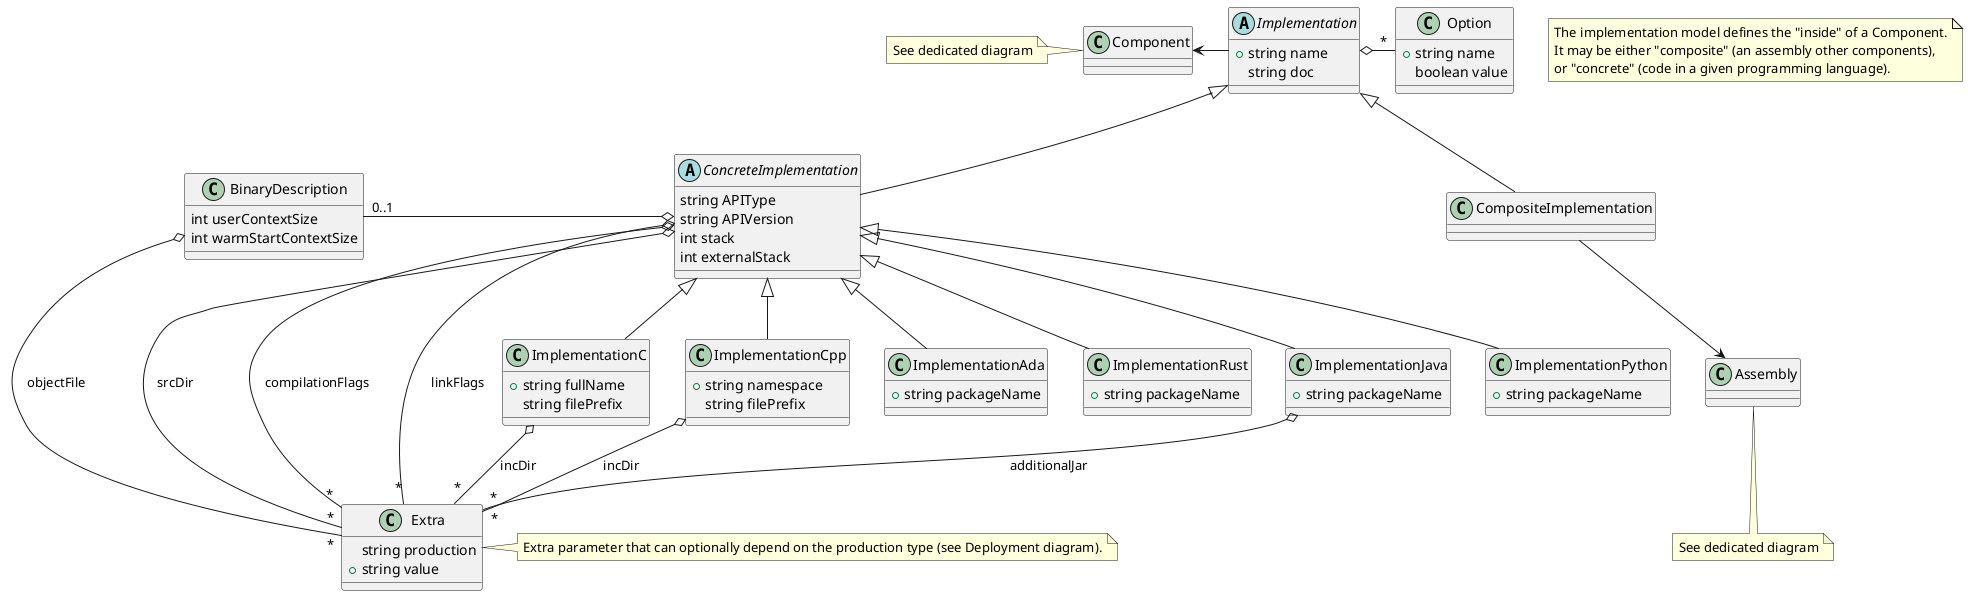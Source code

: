 @startuml Implementation

note as title_note
  The implementation model defines the "inside" of a Component.
  It may be either "composite" (an assembly other components),
  or "concrete" (code in a given programming language).
end note

abstract class Implementation {
	+string name
	string doc
}

Implementation -left-> Component
note left: See dedicated diagram

Implementation <|-- ConcreteImplementation

abstract class ConcreteImplementation {
	string APIType
	string APIVersion
	int stack
	int externalStack
}

ConcreteImplementation <|-- ImplementationC
ConcreteImplementation <|-- ImplementationCpp
ConcreteImplementation <|-- ImplementationAda
ConcreteImplementation <|-- ImplementationRust
ConcreteImplementation <|-- ImplementationJava
ConcreteImplementation <|-- ImplementationPython


Implementation <|-- CompositeImplementation

CompositeImplementation --> Assembly
note bottom: See dedicated diagram



class ImplementationC {
	+string fullName
	string filePrefix
}
class ImplementationCpp {
	+string namespace
	string filePrefix
}
class ImplementationJava {
	+string packageName
}
class ImplementationAda {
	+string packageName
}
class ImplementationRust {
	+string packageName
}
class ImplementationPython {
	+string packageName
}
class Extra {
	string production
	+string value
}
note right: Extra parameter that can optionally depend on the production type (see Deployment diagram).
ConcreteImplementation o-- "*" Extra : srcDir
ConcreteImplementation o-- "*" Extra : compilationFlags
ConcreteImplementation o-- "*" Extra : linkFlags
ImplementationJava o-- "*" Extra : additionalJar
ImplementationC o-- "*" Extra : incDir
ImplementationCpp o-- "*" Extra : incDir

ConcreteImplementation o-left- "0..1" BinaryDescription

class BinaryDescription {
	int userContextSize
	int warmStartContextSize
}

BinaryDescription o-- "*" Extra : objectFile

Implementation o-right- "*" Option

class Option {
	+string name
	boolean value
}

